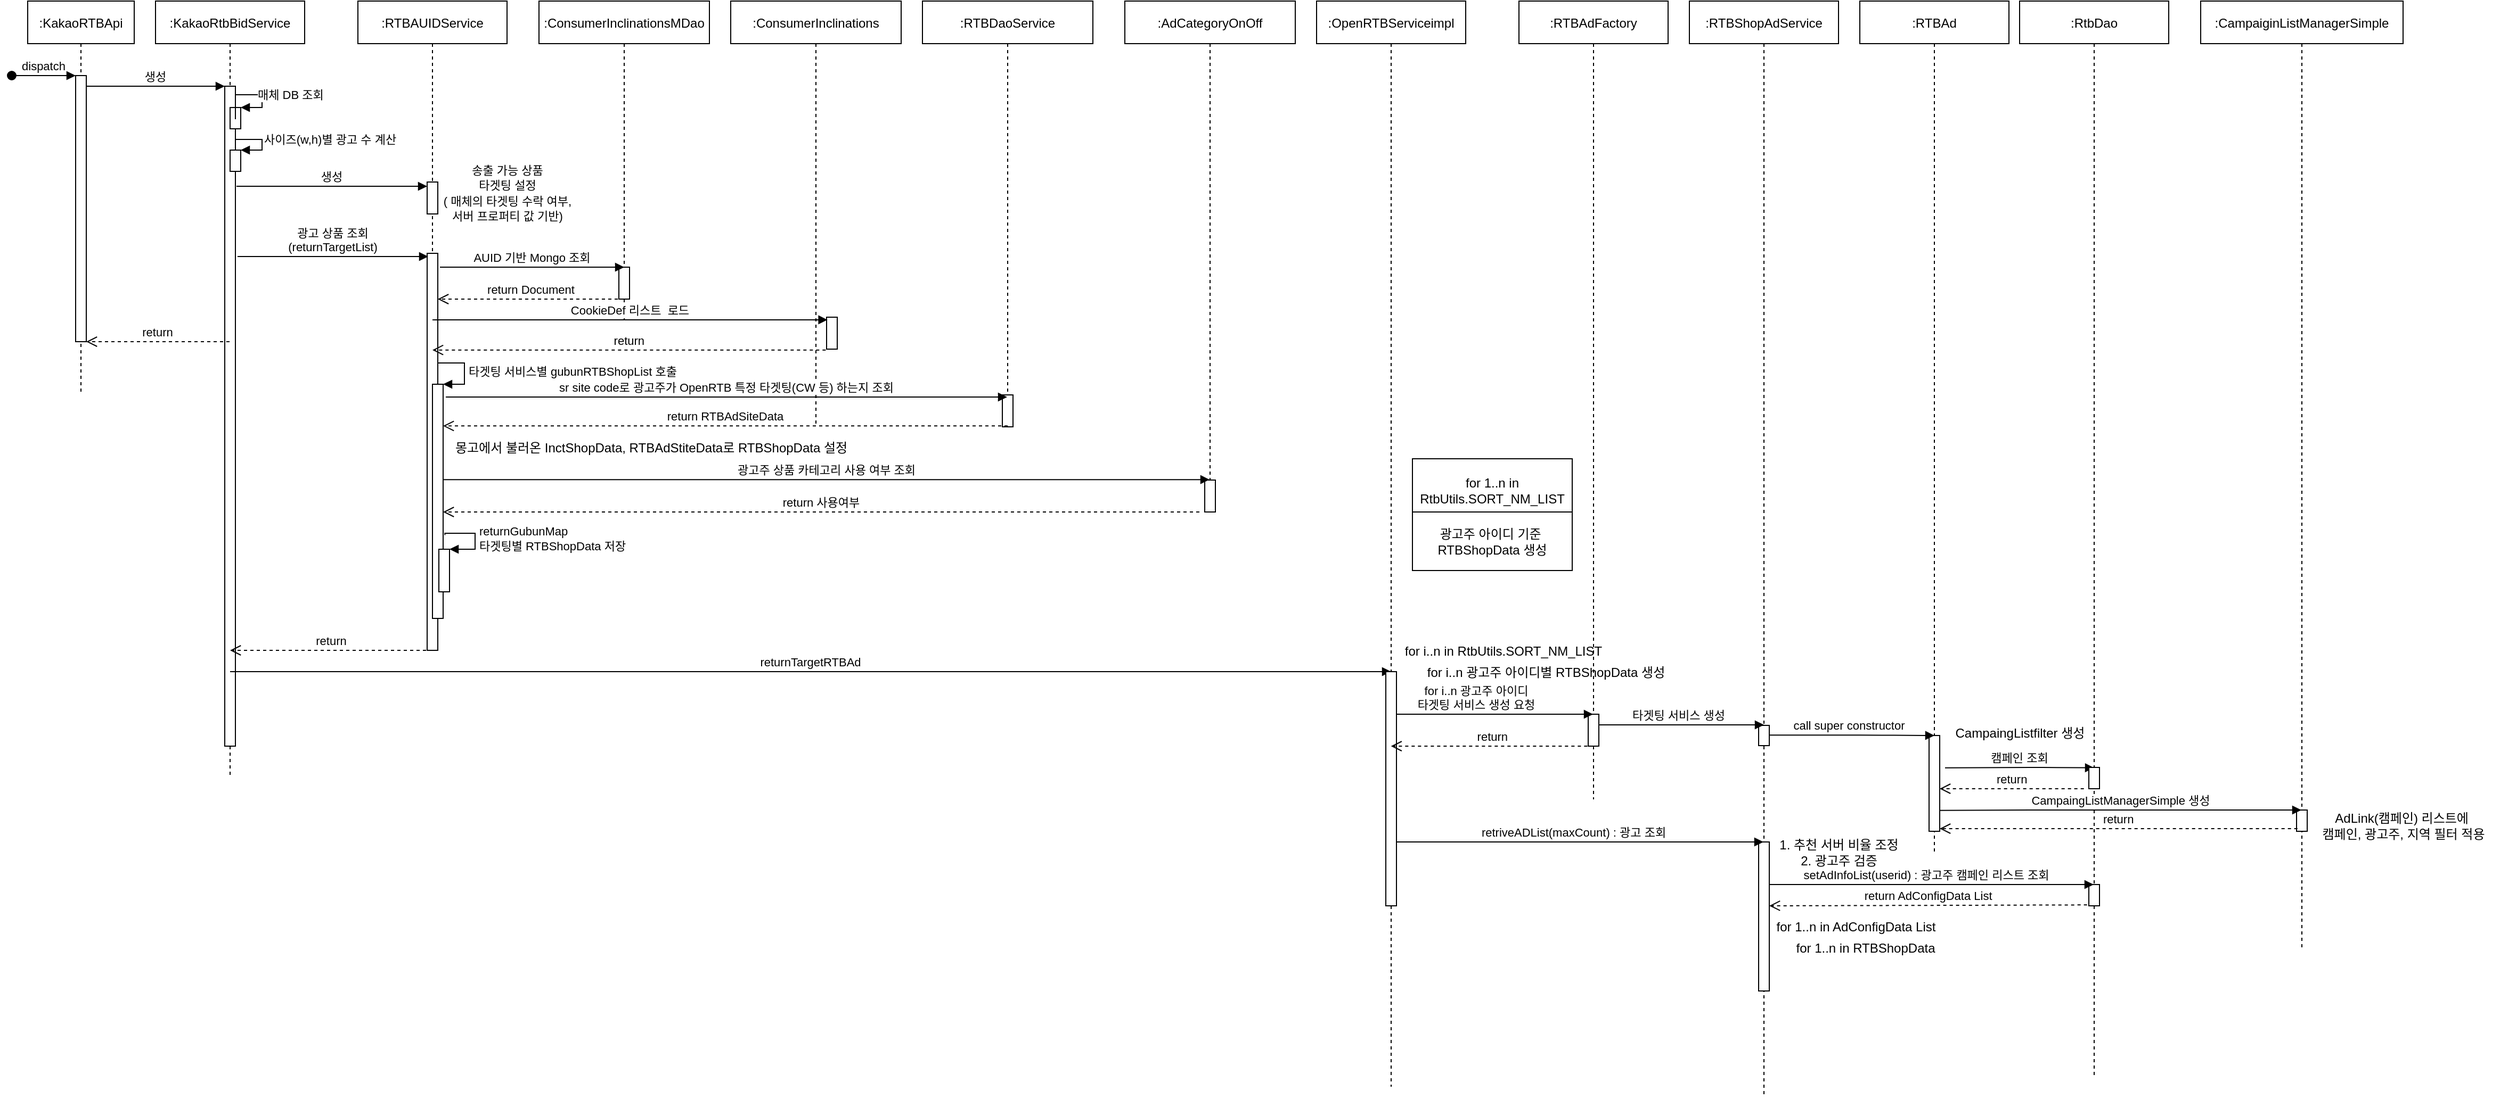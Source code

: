 <mxfile version="14.1.8" type="github">
  <diagram id="kgpKYQtTHZ0yAKxKKP6v" name="Page-1">
    <mxGraphModel dx="1185" dy="635" grid="1" gridSize="10" guides="1" tooltips="1" connect="1" arrows="1" fold="1" page="1" pageScale="1" pageWidth="850" pageHeight="1100" math="0" shadow="0">
      <root>
        <mxCell id="0" />
        <mxCell id="1" parent="0" />
        <mxCell id="3nuBFxr9cyL0pnOWT2aG-1" value=":KakaoRTBApi" style="shape=umlLifeline;perimeter=lifelinePerimeter;container=1;collapsible=0;recursiveResize=0;rounded=0;shadow=0;strokeWidth=1;" parent="1" vertex="1">
          <mxGeometry x="120" y="80" width="100" height="370" as="geometry" />
        </mxCell>
        <mxCell id="3nuBFxr9cyL0pnOWT2aG-2" value="" style="points=[];perimeter=orthogonalPerimeter;rounded=0;shadow=0;strokeWidth=1;" parent="3nuBFxr9cyL0pnOWT2aG-1" vertex="1">
          <mxGeometry x="45" y="70" width="10" height="250" as="geometry" />
        </mxCell>
        <mxCell id="3nuBFxr9cyL0pnOWT2aG-3" value="dispatch" style="verticalAlign=bottom;startArrow=oval;endArrow=block;startSize=8;shadow=0;strokeWidth=1;" parent="3nuBFxr9cyL0pnOWT2aG-1" target="3nuBFxr9cyL0pnOWT2aG-2" edge="1">
          <mxGeometry relative="1" as="geometry">
            <mxPoint x="-15" y="70" as="sourcePoint" />
          </mxGeometry>
        </mxCell>
        <mxCell id="3nuBFxr9cyL0pnOWT2aG-5" value=":KakaoRtbBidService" style="shape=umlLifeline;perimeter=lifelinePerimeter;container=1;collapsible=0;recursiveResize=0;rounded=0;shadow=0;strokeWidth=1;" parent="1" vertex="1">
          <mxGeometry x="240" y="80" width="140" height="730" as="geometry" />
        </mxCell>
        <mxCell id="3nuBFxr9cyL0pnOWT2aG-6" value="" style="points=[];perimeter=orthogonalPerimeter;rounded=0;shadow=0;strokeWidth=1;" parent="3nuBFxr9cyL0pnOWT2aG-5" vertex="1">
          <mxGeometry x="65" y="80" width="10" height="620" as="geometry" />
        </mxCell>
        <mxCell id="YZATPcFQY8fHMHnWEMfY-6" value="" style="html=1;points=[];perimeter=orthogonalPerimeter;" parent="3nuBFxr9cyL0pnOWT2aG-5" vertex="1">
          <mxGeometry x="70" y="140" width="10" height="20" as="geometry" />
        </mxCell>
        <mxCell id="YZATPcFQY8fHMHnWEMfY-7" value="사이즈(w,h)별 광고 수 계산" style="edgeStyle=orthogonalEdgeStyle;html=1;align=left;spacingLeft=2;endArrow=block;rounded=0;entryX=1;entryY=0;" parent="3nuBFxr9cyL0pnOWT2aG-5" target="YZATPcFQY8fHMHnWEMfY-6" edge="1">
          <mxGeometry relative="1" as="geometry">
            <mxPoint x="75" y="120" as="sourcePoint" />
            <Array as="points">
              <mxPoint x="75" y="130" />
              <mxPoint x="100" y="130" />
              <mxPoint x="100" y="140" />
            </Array>
          </mxGeometry>
        </mxCell>
        <mxCell id="3nuBFxr9cyL0pnOWT2aG-7" value="return" style="verticalAlign=bottom;endArrow=open;dashed=1;endSize=8;shadow=0;strokeWidth=1;" parent="1" source="3nuBFxr9cyL0pnOWT2aG-5" target="3nuBFxr9cyL0pnOWT2aG-2" edge="1">
          <mxGeometry relative="1" as="geometry">
            <mxPoint x="275" y="236" as="targetPoint" />
          </mxGeometry>
        </mxCell>
        <mxCell id="3nuBFxr9cyL0pnOWT2aG-8" value="생성" style="verticalAlign=bottom;endArrow=block;entryX=0;entryY=0;shadow=0;strokeWidth=1;" parent="1" source="3nuBFxr9cyL0pnOWT2aG-2" target="3nuBFxr9cyL0pnOWT2aG-6" edge="1">
          <mxGeometry relative="1" as="geometry">
            <mxPoint x="275" y="160" as="sourcePoint" />
          </mxGeometry>
        </mxCell>
        <mxCell id="YZATPcFQY8fHMHnWEMfY-3" value="" style="html=1;points=[];perimeter=orthogonalPerimeter;" parent="1" vertex="1">
          <mxGeometry x="310" y="180" width="10" height="20" as="geometry" />
        </mxCell>
        <mxCell id="YZATPcFQY8fHMHnWEMfY-4" value="매체 DB 조회" style="edgeStyle=orthogonalEdgeStyle;html=1;align=left;spacingLeft=2;endArrow=block;rounded=0;entryX=1;entryY=0;exitX=1;exitY=0.05;exitDx=0;exitDy=0;exitPerimeter=0;" parent="1" source="3nuBFxr9cyL0pnOWT2aG-6" target="YZATPcFQY8fHMHnWEMfY-3" edge="1">
          <mxGeometry relative="1" as="geometry">
            <mxPoint x="225" y="360" as="sourcePoint" />
            <Array as="points">
              <mxPoint x="340" y="168" />
              <mxPoint x="340" y="180" />
            </Array>
          </mxGeometry>
        </mxCell>
        <mxCell id="YZATPcFQY8fHMHnWEMfY-9" value=":RTBAUIDService" style="shape=umlLifeline;perimeter=lifelinePerimeter;container=1;collapsible=0;recursiveResize=0;rounded=0;shadow=0;strokeWidth=1;" parent="1" vertex="1">
          <mxGeometry x="430" y="80" width="140" height="610" as="geometry" />
        </mxCell>
        <mxCell id="YZATPcFQY8fHMHnWEMfY-10" value="" style="points=[];perimeter=orthogonalPerimeter;rounded=0;shadow=0;strokeWidth=1;" parent="YZATPcFQY8fHMHnWEMfY-9" vertex="1">
          <mxGeometry x="65" y="170" width="10" height="30" as="geometry" />
        </mxCell>
        <mxCell id="YZATPcFQY8fHMHnWEMfY-21" value="" style="points=[];perimeter=orthogonalPerimeter;rounded=0;shadow=0;strokeWidth=1;" parent="YZATPcFQY8fHMHnWEMfY-9" vertex="1">
          <mxGeometry x="65" y="237" width="10" height="373" as="geometry" />
        </mxCell>
        <mxCell id="YZATPcFQY8fHMHnWEMfY-13" value="생성" style="verticalAlign=bottom;endArrow=block;shadow=0;strokeWidth=1;" parent="1" target="YZATPcFQY8fHMHnWEMfY-10" edge="1">
          <mxGeometry relative="1" as="geometry">
            <mxPoint x="316" y="254.0" as="sourcePoint" />
            <mxPoint x="446" y="254.0" as="targetPoint" />
          </mxGeometry>
        </mxCell>
        <mxCell id="YZATPcFQY8fHMHnWEMfY-19" value="&lt;span style=&quot;font-size: 11px ; text-align: left ; background-color: rgb(255 , 255 , 255)&quot;&gt;송출 가능 상품 &lt;br&gt;타겟팅 설정&lt;/span&gt;&lt;br style=&quot;font-size: 11px ; text-align: left&quot;&gt;&lt;span style=&quot;font-size: 11px ; text-align: left ; background-color: rgb(255 , 255 , 255)&quot;&gt;( 매체의 타겟팅 수락 여부, &lt;br&gt;서버 프로퍼티 값 기반)&lt;/span&gt;" style="text;html=1;align=center;verticalAlign=middle;resizable=0;points=[];autosize=1;" parent="1" vertex="1">
          <mxGeometry x="500" y="230" width="140" height="60" as="geometry" />
        </mxCell>
        <mxCell id="YZATPcFQY8fHMHnWEMfY-20" value="광고 상품 조회&#xa;(returnTargetList)" style="verticalAlign=bottom;endArrow=block;shadow=0;strokeWidth=1;" parent="1" edge="1">
          <mxGeometry relative="1" as="geometry">
            <mxPoint x="317" y="320.0" as="sourcePoint" />
            <mxPoint x="496" y="320.0" as="targetPoint" />
          </mxGeometry>
        </mxCell>
        <mxCell id="YZATPcFQY8fHMHnWEMfY-23" value=":ConsumerInclinationsMDao" style="shape=umlLifeline;perimeter=lifelinePerimeter;container=1;collapsible=0;recursiveResize=0;rounded=0;shadow=0;strokeWidth=1;" parent="1" vertex="1">
          <mxGeometry x="600" y="80" width="160" height="300" as="geometry" />
        </mxCell>
        <mxCell id="YZATPcFQY8fHMHnWEMfY-25" value="" style="points=[];perimeter=orthogonalPerimeter;rounded=0;shadow=0;strokeWidth=1;" parent="YZATPcFQY8fHMHnWEMfY-23" vertex="1">
          <mxGeometry x="75" y="250" width="10" height="30" as="geometry" />
        </mxCell>
        <mxCell id="YZATPcFQY8fHMHnWEMfY-26" value="AUID 기반 Mongo 조회" style="verticalAlign=bottom;endArrow=block;shadow=0;strokeWidth=1;" parent="1" edge="1">
          <mxGeometry relative="1" as="geometry">
            <mxPoint x="507" y="330" as="sourcePoint" />
            <mxPoint x="680" y="330" as="targetPoint" />
          </mxGeometry>
        </mxCell>
        <mxCell id="YZATPcFQY8fHMHnWEMfY-27" value="return Document" style="verticalAlign=bottom;endArrow=open;dashed=1;endSize=8;exitX=0;exitY=0.95;shadow=0;strokeWidth=1;" parent="1" target="YZATPcFQY8fHMHnWEMfY-21" edge="1">
          <mxGeometry relative="1" as="geometry">
            <mxPoint x="510" y="360" as="targetPoint" />
            <mxPoint x="680" y="360.0" as="sourcePoint" />
          </mxGeometry>
        </mxCell>
        <mxCell id="YZATPcFQY8fHMHnWEMfY-28" value=":ConsumerInclinations" style="shape=umlLifeline;perimeter=lifelinePerimeter;container=1;collapsible=0;recursiveResize=0;rounded=0;shadow=0;strokeWidth=1;" parent="1" vertex="1">
          <mxGeometry x="780" y="80" width="160" height="400" as="geometry" />
        </mxCell>
        <mxCell id="YZATPcFQY8fHMHnWEMfY-29" value="" style="points=[];perimeter=orthogonalPerimeter;rounded=0;shadow=0;strokeWidth=1;" parent="YZATPcFQY8fHMHnWEMfY-28" vertex="1">
          <mxGeometry x="90" y="297" width="10" height="30" as="geometry" />
        </mxCell>
        <mxCell id="YZATPcFQY8fHMHnWEMfY-30" value="CookieDef 리스트  로드" style="verticalAlign=bottom;endArrow=block;shadow=0;strokeWidth=1;entryX=0.083;entryY=0.083;entryDx=0;entryDy=0;entryPerimeter=0;" parent="1" source="YZATPcFQY8fHMHnWEMfY-9" target="YZATPcFQY8fHMHnWEMfY-29" edge="1">
          <mxGeometry relative="1" as="geometry">
            <mxPoint x="510" y="380" as="sourcePoint" />
            <mxPoint x="850" y="380" as="targetPoint" />
          </mxGeometry>
        </mxCell>
        <mxCell id="YZATPcFQY8fHMHnWEMfY-31" value="return" style="verticalAlign=bottom;endArrow=open;dashed=1;endSize=8;exitX=-0.083;exitY=1.028;shadow=0;strokeWidth=1;exitDx=0;exitDy=0;exitPerimeter=0;" parent="1" source="YZATPcFQY8fHMHnWEMfY-29" target="YZATPcFQY8fHMHnWEMfY-9" edge="1">
          <mxGeometry relative="1" as="geometry">
            <mxPoint x="505" y="400.0" as="targetPoint" />
            <mxPoint x="635" y="400.0" as="sourcePoint" />
          </mxGeometry>
        </mxCell>
        <mxCell id="YZATPcFQY8fHMHnWEMfY-32" value="" style="html=1;points=[];perimeter=orthogonalPerimeter;" parent="1" vertex="1">
          <mxGeometry x="500" y="440" width="10" height="220" as="geometry" />
        </mxCell>
        <mxCell id="YZATPcFQY8fHMHnWEMfY-33" value="타겟팅 서비스별 gubunRTBShopList 호출" style="edgeStyle=orthogonalEdgeStyle;html=1;align=left;spacingLeft=2;endArrow=block;rounded=0;entryX=1;entryY=0;" parent="1" target="YZATPcFQY8fHMHnWEMfY-32" edge="1">
          <mxGeometry relative="1" as="geometry">
            <mxPoint x="505" y="420" as="sourcePoint" />
            <Array as="points">
              <mxPoint x="530" y="420" />
            </Array>
          </mxGeometry>
        </mxCell>
        <mxCell id="YZATPcFQY8fHMHnWEMfY-34" value=":RTBDaoService" style="shape=umlLifeline;perimeter=lifelinePerimeter;container=1;collapsible=0;recursiveResize=0;rounded=0;shadow=0;strokeWidth=1;" parent="1" vertex="1">
          <mxGeometry x="960" y="80" width="160" height="400" as="geometry" />
        </mxCell>
        <mxCell id="YZATPcFQY8fHMHnWEMfY-35" value="" style="points=[];perimeter=orthogonalPerimeter;rounded=0;shadow=0;strokeWidth=1;" parent="YZATPcFQY8fHMHnWEMfY-34" vertex="1">
          <mxGeometry x="75" y="370" width="10" height="30" as="geometry" />
        </mxCell>
        <mxCell id="YZATPcFQY8fHMHnWEMfY-36" value="sr site code로 광고주가 OpenRTB 특정 타겟팅(CW 등) 하는지 조회" style="verticalAlign=bottom;endArrow=block;shadow=0;strokeWidth=1;exitX=1.25;exitY=0.25;exitDx=0;exitDy=0;exitPerimeter=0;" parent="1" edge="1">
          <mxGeometry relative="1" as="geometry">
            <mxPoint x="512.5" y="452" as="sourcePoint" />
            <mxPoint x="1039.5" y="452" as="targetPoint" />
            <Array as="points">
              <mxPoint x="590" y="452" />
            </Array>
          </mxGeometry>
        </mxCell>
        <mxCell id="YZATPcFQY8fHMHnWEMfY-37" value="return RTBAdSiteData" style="verticalAlign=bottom;endArrow=open;dashed=1;endSize=8;exitX=0;exitY=0.95;shadow=0;strokeWidth=1;" parent="1" target="YZATPcFQY8fHMHnWEMfY-32" edge="1">
          <mxGeometry relative="1" as="geometry">
            <mxPoint x="910" y="479.17" as="targetPoint" />
            <mxPoint x="1040" y="479.17" as="sourcePoint" />
          </mxGeometry>
        </mxCell>
        <mxCell id="YZATPcFQY8fHMHnWEMfY-39" value="몽고에서 불러온 InctShopData, RTBAdStiteData로 RTBShopData 설정" style="text;html=1;align=center;verticalAlign=middle;resizable=0;points=[];autosize=1;" parent="1" vertex="1">
          <mxGeometry x="510" y="490" width="390" height="20" as="geometry" />
        </mxCell>
        <mxCell id="YZATPcFQY8fHMHnWEMfY-40" value=":AdCategoryOnOff" style="shape=umlLifeline;perimeter=lifelinePerimeter;container=1;collapsible=0;recursiveResize=0;rounded=0;shadow=0;strokeWidth=1;" parent="1" vertex="1">
          <mxGeometry x="1150" y="80" width="160" height="470" as="geometry" />
        </mxCell>
        <mxCell id="YZATPcFQY8fHMHnWEMfY-41" value="" style="points=[];perimeter=orthogonalPerimeter;rounded=0;shadow=0;strokeWidth=1;" parent="YZATPcFQY8fHMHnWEMfY-40" vertex="1">
          <mxGeometry x="75" y="450" width="10" height="30" as="geometry" />
        </mxCell>
        <mxCell id="YZATPcFQY8fHMHnWEMfY-42" value="광고주 상품 카테고리 사용 여부 조회" style="verticalAlign=bottom;endArrow=block;shadow=0;strokeWidth=1;exitX=1.25;exitY=0.25;exitDx=0;exitDy=0;exitPerimeter=0;" parent="1" target="YZATPcFQY8fHMHnWEMfY-40" edge="1">
          <mxGeometry relative="1" as="geometry">
            <mxPoint x="510" y="529.58" as="sourcePoint" />
            <mxPoint x="1037" y="529.58" as="targetPoint" />
            <Array as="points">
              <mxPoint x="587.5" y="529.58" />
            </Array>
          </mxGeometry>
        </mxCell>
        <mxCell id="YZATPcFQY8fHMHnWEMfY-44" value="return 사용여부" style="verticalAlign=bottom;endArrow=open;dashed=1;endSize=8;shadow=0;strokeWidth=1;" parent="1" target="YZATPcFQY8fHMHnWEMfY-32" edge="1">
          <mxGeometry relative="1" as="geometry">
            <mxPoint x="510" y="550" as="targetPoint" />
            <mxPoint x="1220" y="560" as="sourcePoint" />
          </mxGeometry>
        </mxCell>
        <mxCell id="YZATPcFQY8fHMHnWEMfY-45" value="" style="html=1;points=[];perimeter=orthogonalPerimeter;" parent="1" vertex="1">
          <mxGeometry x="506" y="595" width="10" height="40" as="geometry" />
        </mxCell>
        <mxCell id="YZATPcFQY8fHMHnWEMfY-46" value="returnGubunMap&lt;br&gt;타겟팅별 RTBShopData 저장" style="edgeStyle=orthogonalEdgeStyle;html=1;align=left;spacingLeft=2;endArrow=block;rounded=0;entryX=1;entryY=0;exitX=1.167;exitY=0.644;exitDx=0;exitDy=0;exitPerimeter=0;" parent="1" source="YZATPcFQY8fHMHnWEMfY-32" target="YZATPcFQY8fHMHnWEMfY-45" edge="1">
          <mxGeometry relative="1" as="geometry">
            <mxPoint x="515" y="560" as="sourcePoint" />
            <Array as="points">
              <mxPoint x="512" y="580" />
              <mxPoint x="540" y="580" />
              <mxPoint x="540" y="595" />
            </Array>
          </mxGeometry>
        </mxCell>
        <mxCell id="YZATPcFQY8fHMHnWEMfY-47" value=":OpenRTBServiceimpl" style="shape=umlLifeline;perimeter=lifelinePerimeter;container=1;collapsible=0;recursiveResize=0;rounded=0;shadow=0;strokeWidth=1;" parent="1" vertex="1">
          <mxGeometry x="1330" y="80" width="140" height="1020" as="geometry" />
        </mxCell>
        <mxCell id="YZATPcFQY8fHMHnWEMfY-50" value="return" style="verticalAlign=bottom;endArrow=open;dashed=1;endSize=8;shadow=0;strokeWidth=1;" parent="1" target="3nuBFxr9cyL0pnOWT2aG-5" edge="1">
          <mxGeometry relative="1" as="geometry">
            <mxPoint x="365.5" y="690" as="targetPoint" />
            <mxPoint x="500.0" y="690" as="sourcePoint" />
          </mxGeometry>
        </mxCell>
        <mxCell id="YZATPcFQY8fHMHnWEMfY-51" value="returnTargetRTBAd" style="verticalAlign=bottom;endArrow=block;shadow=0;strokeWidth=1;exitX=1.25;exitY=0.25;exitDx=0;exitDy=0;exitPerimeter=0;" parent="1" edge="1">
          <mxGeometry relative="1" as="geometry">
            <mxPoint x="310" y="710.0" as="sourcePoint" />
            <mxPoint x="1400" y="710" as="targetPoint" />
            <Array as="points">
              <mxPoint x="387.5" y="710" />
            </Array>
          </mxGeometry>
        </mxCell>
        <mxCell id="YZATPcFQY8fHMHnWEMfY-49" value="" style="points=[];perimeter=orthogonalPerimeter;rounded=0;shadow=0;strokeWidth=1;" parent="1" vertex="1">
          <mxGeometry x="1395" y="710" width="10" height="220" as="geometry" />
        </mxCell>
        <mxCell id="YZATPcFQY8fHMHnWEMfY-53" value=":RTBAdFactory" style="shape=umlLifeline;perimeter=lifelinePerimeter;container=1;collapsible=0;recursiveResize=0;rounded=0;shadow=0;strokeWidth=1;" parent="1" vertex="1">
          <mxGeometry x="1520" y="80" width="140" height="750" as="geometry" />
        </mxCell>
        <mxCell id="YZATPcFQY8fHMHnWEMfY-55" value="" style="points=[];perimeter=orthogonalPerimeter;rounded=0;shadow=0;strokeWidth=1;" parent="YZATPcFQY8fHMHnWEMfY-53" vertex="1">
          <mxGeometry x="65" y="670" width="10" height="30" as="geometry" />
        </mxCell>
        <mxCell id="YZATPcFQY8fHMHnWEMfY-54" value="for i..n 광고주 아이디&#xa;타겟팅 서비스 생성 요청" style="verticalAlign=bottom;endArrow=block;shadow=0;strokeWidth=1;" parent="1" edge="1">
          <mxGeometry x="-0.187" relative="1" as="geometry">
            <mxPoint x="1405" y="750" as="sourcePoint" />
            <mxPoint x="1589.5" y="750" as="targetPoint" />
            <Array as="points">
              <mxPoint x="1500" y="750" />
            </Array>
            <mxPoint as="offset" />
          </mxGeometry>
        </mxCell>
        <mxCell id="YZATPcFQY8fHMHnWEMfY-56" value="return" style="verticalAlign=bottom;endArrow=open;dashed=1;endSize=8;shadow=0;strokeWidth=1;" parent="1" edge="1">
          <mxGeometry relative="1" as="geometry">
            <mxPoint x="1399.837" y="780" as="targetPoint" />
            <mxPoint x="1590.17" y="780" as="sourcePoint" />
          </mxGeometry>
        </mxCell>
        <mxCell id="YZATPcFQY8fHMHnWEMfY-57" value=":RTBShopAdService" style="shape=umlLifeline;perimeter=lifelinePerimeter;container=1;collapsible=0;recursiveResize=0;rounded=0;shadow=0;strokeWidth=1;" parent="1" vertex="1">
          <mxGeometry x="1680" y="80" width="140" height="1030" as="geometry" />
        </mxCell>
        <mxCell id="YZATPcFQY8fHMHnWEMfY-58" value="" style="points=[];perimeter=orthogonalPerimeter;rounded=0;shadow=0;strokeWidth=1;" parent="YZATPcFQY8fHMHnWEMfY-57" vertex="1">
          <mxGeometry x="65" y="680.5" width="10" height="19" as="geometry" />
        </mxCell>
        <mxCell id="qvotjqQSJRLeDj7uGDNd-30" value="" style="points=[];perimeter=orthogonalPerimeter;rounded=0;shadow=0;strokeWidth=1;" vertex="1" parent="YZATPcFQY8fHMHnWEMfY-57">
          <mxGeometry x="65" y="790" width="10" height="140" as="geometry" />
        </mxCell>
        <mxCell id="qvotjqQSJRLeDj7uGDNd-5" value="for i..n 광고주 아이디별 RTBShopData 생성" style="text;html=1;align=center;verticalAlign=middle;resizable=0;points=[];autosize=1;" vertex="1" parent="1">
          <mxGeometry x="1420" y="701" width="250" height="20" as="geometry" />
        </mxCell>
        <mxCell id="qvotjqQSJRLeDj7uGDNd-2" value="for 1..n in RtbUtils.SORT_NM_LIST" style="whiteSpace=wrap;html=1;" vertex="1" parent="1">
          <mxGeometry x="1420" y="510" width="150" height="60" as="geometry" />
        </mxCell>
        <mxCell id="qvotjqQSJRLeDj7uGDNd-6" value="for i..n in RtbUtils.SORT_NM_LIST" style="text;html=1;align=center;verticalAlign=middle;resizable=0;points=[];autosize=1;" vertex="1" parent="1">
          <mxGeometry x="1405" y="681" width="200" height="20" as="geometry" />
        </mxCell>
        <mxCell id="qvotjqQSJRLeDj7uGDNd-3" value="광고주 아이디 기준&amp;nbsp;&lt;br&gt;RTBShopData 생성" style="whiteSpace=wrap;html=1;" vertex="1" parent="1">
          <mxGeometry x="1420" y="560" width="150" height="55" as="geometry" />
        </mxCell>
        <mxCell id="qvotjqQSJRLeDj7uGDNd-9" value="타겟팅 서비스 생성" style="verticalAlign=bottom;endArrow=block;shadow=0;strokeWidth=1;" edge="1" parent="1" source="YZATPcFQY8fHMHnWEMfY-55">
          <mxGeometry x="-0.032" relative="1" as="geometry">
            <mxPoint x="1600" y="760" as="sourcePoint" />
            <mxPoint x="1750" y="760" as="targetPoint" />
            <Array as="points">
              <mxPoint x="1685" y="760" />
            </Array>
            <mxPoint as="offset" />
          </mxGeometry>
        </mxCell>
        <mxCell id="qvotjqQSJRLeDj7uGDNd-10" value=":RTBAd" style="shape=umlLifeline;perimeter=lifelinePerimeter;container=1;collapsible=0;recursiveResize=0;rounded=0;shadow=0;strokeWidth=1;" vertex="1" parent="1">
          <mxGeometry x="1840" y="80" width="140" height="800" as="geometry" />
        </mxCell>
        <mxCell id="qvotjqQSJRLeDj7uGDNd-11" value="" style="points=[];perimeter=orthogonalPerimeter;rounded=0;shadow=0;strokeWidth=1;" vertex="1" parent="qvotjqQSJRLeDj7uGDNd-10">
          <mxGeometry x="65" y="690" width="10" height="90" as="geometry" />
        </mxCell>
        <mxCell id="qvotjqQSJRLeDj7uGDNd-12" value="call super constructor" style="verticalAlign=bottom;endArrow=block;shadow=0;strokeWidth=1;" edge="1" parent="1" source="YZATPcFQY8fHMHnWEMfY-58">
          <mxGeometry x="-0.032" relative="1" as="geometry">
            <mxPoint x="1760" y="769.66" as="sourcePoint" />
            <mxPoint x="1910" y="770" as="targetPoint" />
            <Array as="points">
              <mxPoint x="1850" y="769.66" />
            </Array>
            <mxPoint as="offset" />
          </mxGeometry>
        </mxCell>
        <mxCell id="qvotjqQSJRLeDj7uGDNd-13" value=":RtbDao" style="shape=umlLifeline;perimeter=lifelinePerimeter;container=1;collapsible=0;recursiveResize=0;rounded=0;shadow=0;strokeWidth=1;" vertex="1" parent="1">
          <mxGeometry x="1990" y="80" width="140" height="1010" as="geometry" />
        </mxCell>
        <mxCell id="qvotjqQSJRLeDj7uGDNd-33" value="" style="points=[];perimeter=orthogonalPerimeter;rounded=0;shadow=0;strokeWidth=1;" vertex="1" parent="qvotjqQSJRLeDj7uGDNd-13">
          <mxGeometry x="65" y="830" width="10" height="20" as="geometry" />
        </mxCell>
        <mxCell id="qvotjqQSJRLeDj7uGDNd-15" value="캠페인 조회" style="verticalAlign=bottom;endArrow=block;shadow=0;strokeWidth=1;" edge="1" parent="1">
          <mxGeometry relative="1" as="geometry">
            <mxPoint x="1920" y="800.34" as="sourcePoint" />
            <mxPoint x="2060" y="800.34" as="targetPoint" />
            <Array as="points">
              <mxPoint x="2015" y="800" />
            </Array>
            <mxPoint as="offset" />
          </mxGeometry>
        </mxCell>
        <mxCell id="qvotjqQSJRLeDj7uGDNd-21" value="CampaingListfilter 생성" style="text;html=1;align=center;verticalAlign=middle;resizable=0;points=[];autosize=1;" vertex="1" parent="1">
          <mxGeometry x="1920" y="758" width="140" height="20" as="geometry" />
        </mxCell>
        <mxCell id="qvotjqQSJRLeDj7uGDNd-14" value="" style="points=[];perimeter=orthogonalPerimeter;rounded=0;shadow=0;strokeWidth=1;" vertex="1" parent="1">
          <mxGeometry x="2055" y="800" width="10" height="20" as="geometry" />
        </mxCell>
        <mxCell id="qvotjqQSJRLeDj7uGDNd-22" value="return" style="verticalAlign=bottom;endArrow=open;dashed=1;endSize=8;shadow=0;strokeWidth=1;" edge="1" parent="1" target="qvotjqQSJRLeDj7uGDNd-11">
          <mxGeometry relative="1" as="geometry">
            <mxPoint x="1920" y="820" as="targetPoint" />
            <mxPoint x="2050.33" y="820" as="sourcePoint" />
          </mxGeometry>
        </mxCell>
        <mxCell id="qvotjqQSJRLeDj7uGDNd-23" value=":CampaiginListManagerSimple" style="shape=umlLifeline;perimeter=lifelinePerimeter;container=1;collapsible=0;recursiveResize=0;rounded=0;shadow=0;strokeWidth=1;" vertex="1" parent="1">
          <mxGeometry x="2160" y="80" width="190" height="890" as="geometry" />
        </mxCell>
        <mxCell id="qvotjqQSJRLeDj7uGDNd-24" value="" style="points=[];perimeter=orthogonalPerimeter;rounded=0;shadow=0;strokeWidth=1;" vertex="1" parent="1">
          <mxGeometry x="2250" y="840" width="10" height="20" as="geometry" />
        </mxCell>
        <mxCell id="qvotjqQSJRLeDj7uGDNd-26" value="CampaingListManagerSimple 생성" style="verticalAlign=bottom;endArrow=block;shadow=0;strokeWidth=1;" edge="1" parent="1" target="qvotjqQSJRLeDj7uGDNd-23">
          <mxGeometry relative="1" as="geometry">
            <mxPoint x="1915" y="840.34" as="sourcePoint" />
            <mxPoint x="2055" y="840.34" as="targetPoint" />
            <Array as="points">
              <mxPoint x="2010" y="840" />
            </Array>
            <mxPoint as="offset" />
          </mxGeometry>
        </mxCell>
        <mxCell id="qvotjqQSJRLeDj7uGDNd-27" value="AdLink(캠페인) 리스트에&amp;nbsp;&lt;br&gt;캠페인, 광고주, 지역 필터 적용" style="text;html=1;align=center;verticalAlign=middle;resizable=0;points=[];autosize=1;" vertex="1" parent="1">
          <mxGeometry x="2260" y="840" width="180" height="30" as="geometry" />
        </mxCell>
        <mxCell id="qvotjqQSJRLeDj7uGDNd-28" value="return" style="verticalAlign=bottom;endArrow=open;dashed=1;endSize=8;shadow=0;strokeWidth=1;exitX=0.083;exitY=0.875;exitDx=0;exitDy=0;exitPerimeter=0;" edge="1" parent="1" source="qvotjqQSJRLeDj7uGDNd-24" target="qvotjqQSJRLeDj7uGDNd-11">
          <mxGeometry relative="1" as="geometry">
            <mxPoint x="2080" y="854.58" as="targetPoint" />
            <mxPoint x="2215.33" y="854.58" as="sourcePoint" />
          </mxGeometry>
        </mxCell>
        <mxCell id="qvotjqQSJRLeDj7uGDNd-29" value="retriveADList(maxCount) : 광고 조회" style="verticalAlign=bottom;endArrow=block;shadow=0;strokeWidth=1;" edge="1" parent="1" target="YZATPcFQY8fHMHnWEMfY-57">
          <mxGeometry x="-0.032" relative="1" as="geometry">
            <mxPoint x="1405" y="870" as="sourcePoint" />
            <mxPoint x="1560" y="870" as="targetPoint" />
            <Array as="points">
              <mxPoint x="1495" y="870" />
            </Array>
            <mxPoint as="offset" />
          </mxGeometry>
        </mxCell>
        <mxCell id="qvotjqQSJRLeDj7uGDNd-32" value="1. 추천 서버 비율 조정&lt;br&gt;2. 광고주 검증" style="text;html=1;align=center;verticalAlign=middle;resizable=0;points=[];autosize=1;" vertex="1" parent="1">
          <mxGeometry x="1755" y="865" width="130" height="30" as="geometry" />
        </mxCell>
        <mxCell id="qvotjqQSJRLeDj7uGDNd-34" value="setAdInfoList(userid) : 광고주 캠페인 리스트 조회" style="verticalAlign=bottom;endArrow=block;shadow=0;strokeWidth=1;" edge="1" parent="1" target="qvotjqQSJRLeDj7uGDNd-13">
          <mxGeometry x="-0.032" relative="1" as="geometry">
            <mxPoint x="1755" y="910.0" as="sourcePoint" />
            <mxPoint x="1910" y="910.34" as="targetPoint" />
            <Array as="points">
              <mxPoint x="1850" y="910" />
            </Array>
            <mxPoint as="offset" />
          </mxGeometry>
        </mxCell>
        <mxCell id="qvotjqQSJRLeDj7uGDNd-35" value="return AdConfigData List" style="verticalAlign=bottom;endArrow=open;dashed=1;endSize=8;shadow=0;strokeWidth=1;exitX=-0.167;exitY=0.958;exitDx=0;exitDy=0;exitPerimeter=0;" edge="1" parent="1" source="qvotjqQSJRLeDj7uGDNd-33">
          <mxGeometry relative="1" as="geometry">
            <mxPoint x="1755" y="930" as="targetPoint" />
            <mxPoint x="2090.83" y="930" as="sourcePoint" />
          </mxGeometry>
        </mxCell>
        <mxCell id="qvotjqQSJRLeDj7uGDNd-36" value="for 1..n in AdConfigData List" style="text;html=1;align=center;verticalAlign=middle;resizable=0;points=[];autosize=1;" vertex="1" parent="1">
          <mxGeometry x="1756" y="940" width="160" height="20" as="geometry" />
        </mxCell>
        <mxCell id="qvotjqQSJRLeDj7uGDNd-37" value="for 1..n in RTBShopData" style="text;html=1;align=center;verticalAlign=middle;resizable=0;points=[];autosize=1;" vertex="1" parent="1">
          <mxGeometry x="1770" y="960" width="150" height="20" as="geometry" />
        </mxCell>
      </root>
    </mxGraphModel>
  </diagram>
</mxfile>
